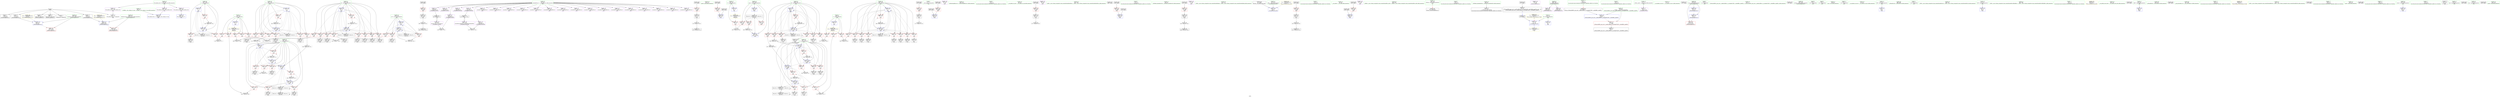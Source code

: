 digraph "SVFG" {
	label="SVFG";

	Node0x55ef517aa270 [shape=record,color=grey,label="{NodeID: 0\nNullPtr}"];
	Node0x55ef517aa270 -> Node0x55ef517be5a0[style=solid];
	Node0x55ef517aa270 -> Node0x55ef517be6a0[style=solid];
	Node0x55ef517aa270 -> Node0x55ef517be770[style=solid];
	Node0x55ef517aa270 -> Node0x55ef517be840[style=solid];
	Node0x55ef517aa270 -> Node0x55ef517be910[style=solid];
	Node0x55ef517aa270 -> Node0x55ef517be9e0[style=solid];
	Node0x55ef517aa270 -> Node0x55ef517ca280[style=solid];
	Node0x55ef517edf80 [shape=record,color=yellow,style=double,label="{NodeID: 443\n10V_1 = ENCHI(MR_10V_0)\npts\{28 \}\nFun[main]}"];
	Node0x55ef517edf80 -> Node0x55ef517c3950[style=dashed];
	Node0x55ef517edf80 -> Node0x55ef517c3a20[style=dashed];
	Node0x55ef517edf80 -> Node0x55ef517c3af0[style=dashed];
	Node0x55ef517edf80 -> Node0x55ef517c3bc0[style=dashed];
	Node0x55ef517edf80 -> Node0x55ef517c3c90[style=dashed];
	Node0x55ef517bfbf0 [shape=record,color=red,label="{NodeID: 194\n336\<--147\n\<--i61\nmain\n}"];
	Node0x55ef517bfbf0 -> Node0x55ef517bc5a0[style=solid];
	Node0x55ef517bccf0 [shape=record,color=black,label="{NodeID: 111\n381\<--380\nconv106\<--\nmain\n}"];
	Node0x55ef517bccf0 -> Node0x55ef517c65c0[style=solid];
	Node0x55ef517ad560 [shape=record,color=green,label="{NodeID: 28\n31\<--33\n_Z4dataB5cxx11\<--_Z4dataB5cxx11_field_insensitive\nGlob }"];
	Node0x55ef517ad560 -> Node0x55ef517c1c50[style=solid];
	Node0x55ef517ad560 -> Node0x55ef517c1d20[style=solid];
	Node0x55ef517ad560 -> Node0x55ef517c1df0[style=solid];
	Node0x55ef517ad560 -> Node0x55ef517c1ec0[style=solid];
	Node0x55ef517ad560 -> Node0x55ef517c1f90[style=solid];
	Node0x55ef517ad560 -> Node0x55ef517c2060[style=solid];
	Node0x55ef517ad560 -> Node0x55ef517c2130[style=solid];
	Node0x55ef517ad560 -> Node0x55ef517c2200[style=solid];
	Node0x55ef517ad560 -> Node0x55ef517c22d0[style=solid];
	Node0x55ef517ad560 -> Node0x55ef517c23a0[style=solid];
	Node0x55ef517ad560 -> Node0x55ef517c2470[style=solid];
	Node0x55ef517ad560 -> Node0x55ef517c2540[style=solid];
	Node0x55ef517ad560 -> Node0x55ef517c2610[style=solid];
	Node0x55ef517ad560 -> Node0x55ef517c26e0[style=solid];
	Node0x55ef517ad560 -> Node0x55ef517c27b0[style=solid];
	Node0x55ef517ad560 -> Node0x55ef517c2880[style=solid];
	Node0x55ef517ad560 -> Node0x55ef517c2950[style=solid];
	Node0x55ef517ad560 -> Node0x55ef517c2a20[style=solid];
	Node0x55ef517ad560 -> Node0x55ef517c2af0[style=solid];
	Node0x55ef517ad560 -> Node0x55ef517c2bc0[style=solid];
	Node0x55ef517ad560 -> Node0x55ef517c2c90[style=solid];
	Node0x55ef517ad560 -> Node0x55ef517c2d60[style=solid];
	Node0x55ef517c5fc0 [shape=record,color=grey,label="{NodeID: 388\n221 = Binary(220, 161, )\n}"];
	Node0x55ef517c5fc0 -> Node0x55ef517caad0[style=solid];
	Node0x55ef517c12b0 [shape=record,color=red,label="{NodeID: 222\n272\<--271\n\<--call40\nmain\n}"];
	Node0x55ef517c12b0 -> Node0x55ef517bf8b0[style=solid];
	Node0x55ef517c2d60 [shape=record,color=purple,label="{NodeID: 139\n423\<--31\narrayidx132\<--_Z4dataB5cxx11\nmain\n}"];
	Node0x55ef517bd790 [shape=record,color=green,label="{NodeID: 56\n170\<--171\nprintf\<--printf_field_insensitive\n}"];
	Node0x55ef518010b0 [shape=record,color=black,label="{NodeID: 499\n391 = PHI()\n}"];
	Node0x55ef518010b0 -> Node0x55ef517c1790[style=solid];
	Node0x55ef517e6b00 [shape=record,color=black,label="{NodeID: 416\nMR_16V_3 = PHI(MR_16V_4, MR_16V_2, )\npts\{136 \}\n}"];
	Node0x55ef517e6b00 -> Node0x55ef517c40a0[style=dashed];
	Node0x55ef517e6b00 -> Node0x55ef517c4170[style=dashed];
	Node0x55ef517e6b00 -> Node0x55ef517c4240[style=dashed];
	Node0x55ef517e6b00 -> Node0x55ef517cbb10[style=dashed];
	Node0x55ef517caa00 [shape=record,color=blue,label="{NodeID: 250\n143\<--25\nj\<--\nmain\n}"];
	Node0x55ef517caa00 -> Node0x55ef517c4b30[style=dashed];
	Node0x55ef517caa00 -> Node0x55ef517c4c00[style=dashed];
	Node0x55ef517caa00 -> Node0x55ef517c4cd0[style=dashed];
	Node0x55ef517caa00 -> Node0x55ef517c4da0[style=dashed];
	Node0x55ef517caa00 -> Node0x55ef517c4e70[style=dashed];
	Node0x55ef517caa00 -> Node0x55ef517c4f40[style=dashed];
	Node0x55ef517caa00 -> Node0x55ef517c5010[style=dashed];
	Node0x55ef517caa00 -> Node0x55ef517c50e0[style=dashed];
	Node0x55ef517caa00 -> Node0x55ef517c51b0[style=dashed];
	Node0x55ef517caa00 -> Node0x55ef517caa00[style=dashed];
	Node0x55ef517caa00 -> Node0x55ef517cafb0[style=dashed];
	Node0x55ef517caa00 -> Node0x55ef517e7a00[style=dashed];
	Node0x55ef517c44b0 [shape=record,color=red,label="{NodeID: 167\n191\<--137\n\<--i\nmain\n}"];
	Node0x55ef517c44b0 -> Node0x55ef517c5cc0[style=solid];
	Node0x55ef517bf090 [shape=record,color=black,label="{NodeID: 84\n216\<--215\nconv17\<--\nmain\n}"];
	Node0x55ef517bf090 -> Node0x55ef517d7aa0[style=solid];
	Node0x55ef517ab2e0 [shape=record,color=green,label="{NodeID: 1\n7\<--1\n__dso_handle\<--dummyObj\nGlob }"];
	Node0x55ef517ee060 [shape=record,color=yellow,style=double,label="{NodeID: 444\n12V_1 = ENCHI(MR_12V_0)\npts\{30 \}\nFun[main]}"];
	Node0x55ef517ee060 -> Node0x55ef517c3d60[style=dashed];
	Node0x55ef517ee060 -> Node0x55ef517c3e30[style=dashed];
	Node0x55ef517ee060 -> Node0x55ef517c3f00[style=dashed];
	Node0x55ef517bfcc0 [shape=record,color=red,label="{NodeID: 195\n348\<--147\n\<--i61\nmain\n}"];
	Node0x55ef517bfcc0 -> Node0x55ef517bc810[style=solid];
	Node0x55ef517bcdc0 [shape=record,color=black,label="{NodeID: 112\n387\<--386\nidxprom110\<--\nmain\n}"];
	Node0x55ef517ad660 [shape=record,color=green,label="{NodeID: 29\n44\<--48\nllvm.global_ctors\<--llvm.global_ctors_field_insensitive\nGlob }"];
	Node0x55ef517ad660 -> Node0x55ef517c3240[style=solid];
	Node0x55ef517ad660 -> Node0x55ef517c3340[style=solid];
	Node0x55ef517ad660 -> Node0x55ef517c3440[style=solid];
	Node0x55ef517c6140 [shape=record,color=grey,label="{NodeID: 389\n334 = cmp(333, 25, )\n}"];
	Node0x55ef517c1380 [shape=record,color=red,label="{NodeID: 223\n284\<--283\n\<--call48\nmain\n}"];
	Node0x55ef517c1380 -> Node0x55ef517cae10[style=solid];
	Node0x55ef517c2e30 [shape=record,color=purple,label="{NodeID: 140\n156\<--34\n\<--.str\nmain\n}"];
	Node0x55ef517bd890 [shape=record,color=green,label="{NodeID: 57\n181\<--182\n_Z9GetStringB5cxx11v\<--_Z9GetStringB5cxx11v_field_insensitive\n}"];
	Node0x55ef518011b0 [shape=record,color=black,label="{NodeID: 500\n398 = PHI()\n}"];
	Node0x55ef518011b0 -> Node0x55ef517cb630[style=solid];
	Node0x55ef517e7000 [shape=record,color=black,label="{NodeID: 417\nMR_18V_2 = PHI(MR_18V_4, MR_18V_1, )\npts\{138 \}\n}"];
	Node0x55ef517e7000 -> Node0x55ef517ca790[style=dashed];
	Node0x55ef517caad0 [shape=record,color=blue,label="{NodeID: 251\n145\<--221\nx\<--sub\nmain\n}"];
	Node0x55ef517caad0 -> Node0x55ef517c5280[style=dashed];
	Node0x55ef517caad0 -> Node0x55ef517c5350[style=dashed];
	Node0x55ef517caad0 -> Node0x55ef517c5420[style=dashed];
	Node0x55ef517caad0 -> Node0x55ef517c54f0[style=dashed];
	Node0x55ef517caad0 -> Node0x55ef517cac70[style=dashed];
	Node0x55ef517caad0 -> Node0x55ef517cad40[style=dashed];
	Node0x55ef517c4580 [shape=record,color=red,label="{NodeID: 168\n197\<--141\n\<--i7\nmain\n}"];
	Node0x55ef517c4580 -> Node0x55ef517c7040[style=solid];
	Node0x55ef517bf160 [shape=record,color=black,label="{NodeID: 85\n228\<--227\nidxprom20\<--\nmain\n}"];
	Node0x55ef517ab370 [shape=record,color=green,label="{NodeID: 2\n9\<--1\n\<--dummyObj\nCan only get source location for instruction, argument, global var or function.}"];
	Node0x55ef517bfd90 [shape=record,color=red,label="{NodeID: 196\n355\<--147\n\<--i61\nmain\n}"];
	Node0x55ef517bfd90 -> Node0x55ef517bc9b0[style=solid];
	Node0x55ef517bce90 [shape=record,color=black,label="{NodeID: 113\n390\<--389\nconv112\<--\nmain\n}"];
	Node0x55ef517ad760 [shape=record,color=green,label="{NodeID: 30\n49\<--50\n__cxx_global_var_init\<--__cxx_global_var_init_field_insensitive\n}"];
	Node0x55ef517c62c0 [shape=record,color=grey,label="{NodeID: 390\n264 = cmp(262, 263, )\n}"];
	Node0x55ef517c1450 [shape=record,color=red,label="{NodeID: 224\n325\<--324\n\<--call72\nmain\n}"];
	Node0x55ef517c1450 -> Node0x55ef517bc4d0[style=solid];
	Node0x55ef517c2f00 [shape=record,color=purple,label="{NodeID: 141\n168\<--36\n\<--.str.3\nmain\n}"];
	Node0x55ef517bd990 [shape=record,color=green,label="{NodeID: 58\n187\<--188\n_ZNSt7__cxx1112basic_stringIcSt11char_traitsIcESaIcEEaSEOS4_\<--_ZNSt7__cxx1112basic_stringIcSt11char_traitsIcESaIcEEaSEOS4__field_insensitive\n}"];
	Node0x55ef518012b0 [shape=record,color=black,label="{NodeID: 501\n460 = PHI()\n}"];
	Node0x55ef517e7500 [shape=record,color=black,label="{NodeID: 418\nMR_20V_2 = PHI(MR_20V_4, MR_20V_1, )\npts\{142 \}\n}"];
	Node0x55ef517e7500 -> Node0x55ef517ca930[style=dashed];
	Node0x55ef517caba0 [shape=record,color=blue,label="{NodeID: 252\n252\<--246\ncall33\<--\nmain\n}"];
	Node0x55ef517c4650 [shape=record,color=red,label="{NodeID: 169\n207\<--141\n\<--i7\nmain\n}"];
	Node0x55ef517c4650 -> Node0x55ef517beef0[style=solid];
	Node0x55ef517bf230 [shape=record,color=black,label="{NodeID: 86\n231\<--230\nconv22\<--\nmain\n}"];
	Node0x55ef517ac090 [shape=record,color=green,label="{NodeID: 3\n12\<--1\n\<--dummyObj\nCan only get source location for instruction, argument, global var or function.}"];
	Node0x55ef517bfe60 [shape=record,color=red,label="{NodeID: 197\n374\<--147\n\<--i61\nmain\n}"];
	Node0x55ef517bfe60 -> Node0x55ef517bcb50[style=solid];
	Node0x55ef517bcf60 [shape=record,color=black,label="{NodeID: 114\n394\<--393\nidxprom114\<--\nmain\n}"];
	Node0x55ef517ad860 [shape=record,color=green,label="{NodeID: 31\n53\<--54\n_ZNSt8ios_base4InitC1Ev\<--_ZNSt8ios_base4InitC1Ev_field_insensitive\n}"];
	Node0x55ef517c6440 [shape=record,color=grey,label="{NodeID: 391\n344 = cmp(343, 218, )\n}"];
	Node0x55ef517c6440 -> Node0x55ef517d0cf0[style=solid];
	Node0x55ef517c1520 [shape=record,color=red,label="{NodeID: 225\n342\<--341\n\<--call83\nmain\n}"];
	Node0x55ef517c1520 -> Node0x55ef517bc740[style=solid];
	Node0x55ef517c2fd0 [shape=record,color=purple,label="{NodeID: 142\n172\<--38\n\<--.str.4\nmain\n}"];
	Node0x55ef517bda90 [shape=record,color=green,label="{NodeID: 59\n213\<--214\n_ZNSt7__cxx1112basic_stringIcSt11char_traitsIcESaIcEEixEm\<--_ZNSt7__cxx1112basic_stringIcSt11char_traitsIcESaIcEEixEm_field_insensitive\n}"];
	Node0x55ef51801380 [shape=record,color=black,label="{NodeID: 502\n112 = PHI()\n0th arg __cxx_global_array_dtor }"];
	Node0x55ef51801380 -> Node0x55ef517ca520[style=solid];
	Node0x55ef517e7a00 [shape=record,color=black,label="{NodeID: 419\nMR_22V_2 = PHI(MR_22V_3, MR_22V_1, )\npts\{144 \}\n}"];
	Node0x55ef517e7a00 -> Node0x55ef517caa00[style=dashed];
	Node0x55ef517e7a00 -> Node0x55ef517e7a00[style=dashed];
	Node0x55ef517cac70 [shape=record,color=blue,label="{NodeID: 253\n145\<--255\nx\<--dec\nmain\n}"];
	Node0x55ef517cac70 -> Node0x55ef517c5280[style=dashed];
	Node0x55ef517cac70 -> Node0x55ef517c5350[style=dashed];
	Node0x55ef517cac70 -> Node0x55ef517c5420[style=dashed];
	Node0x55ef517cac70 -> Node0x55ef517c54f0[style=dashed];
	Node0x55ef517cac70 -> Node0x55ef517cac70[style=dashed];
	Node0x55ef517cac70 -> Node0x55ef517cad40[style=dashed];
	Node0x55ef517c4720 [shape=record,color=red,label="{NodeID: 170\n220\<--141\n\<--i7\nmain\n}"];
	Node0x55ef517c4720 -> Node0x55ef517c5fc0[style=solid];
	Node0x55ef517bf300 [shape=record,color=black,label="{NodeID: 87\n234\<--233\nconv24\<--\nmain\n}"];
	Node0x55ef517bf300 -> Node0x55ef517c6a40[style=solid];
	Node0x55ef517ac120 [shape=record,color=green,label="{NodeID: 4\n15\<--1\n\<--dummyObj\nCan only get source location for instruction, argument, global var or function.}"];
	Node0x55ef517bff30 [shape=record,color=red,label="{NodeID: 198\n386\<--147\n\<--i61\nmain\n}"];
	Node0x55ef517bff30 -> Node0x55ef517bcdc0[style=solid];
	Node0x55ef517bd030 [shape=record,color=black,label="{NodeID: 115\n397\<--396\nconv116\<--\nmain\n}"];
	Node0x55ef517ad960 [shape=record,color=green,label="{NodeID: 32\n59\<--60\n__cxa_atexit\<--__cxa_atexit_field_insensitive\n}"];
	Node0x55ef517c65c0 [shape=record,color=grey,label="{NodeID: 392\n382 = cmp(381, 218, )\n}"];
	Node0x55ef517c65c0 -> Node0x55ef51397fd0[style=solid];
	Node0x55ef517c15f0 [shape=record,color=red,label="{NodeID: 226\n354\<--353\n\<--call91\nmain\n}"];
	Node0x55ef517c15f0 -> Node0x55ef517cb3c0[style=solid];
	Node0x55ef517c30a0 [shape=record,color=purple,label="{NodeID: 143\n427\<--40\n\<--.str.5\nmain\n}"];
	Node0x55ef517bdb90 [shape=record,color=green,label="{NodeID: 60\n425\<--426\n_ZNKSt7__cxx1112basic_stringIcSt11char_traitsIcESaIcEE5c_strEv\<--_ZNKSt7__cxx1112basic_stringIcSt11char_traitsIcESaIcEE5c_strEv_field_insensitive\n}"];
	Node0x55ef518014b0 [shape=record,color=black,label="{NodeID: 503\n447 = PHI(139, )\n0th arg _Z9GetStringB5cxx11v }"];
	Node0x55ef517e7f00 [shape=record,color=black,label="{NodeID: 420\nMR_24V_2 = PHI(MR_24V_3, MR_24V_1, )\npts\{146 \}\n}"];
	Node0x55ef517e7f00 -> Node0x55ef517e7f00[style=dashed];
	Node0x55ef517e7f00 -> Node0x55ef517eb500[style=dashed];
	Node0x55ef517cad40 [shape=record,color=blue,label="{NodeID: 254\n145\<--259\nx\<--add\nmain\n}"];
	Node0x55ef517cad40 -> Node0x55ef517c55c0[style=dashed];
	Node0x55ef517cad40 -> Node0x55ef517c5690[style=dashed];
	Node0x55ef517cad40 -> Node0x55ef517c5760[style=dashed];
	Node0x55ef517cad40 -> Node0x55ef517c5830[style=dashed];
	Node0x55ef517cad40 -> Node0x55ef517caee0[style=dashed];
	Node0x55ef517cad40 -> Node0x55ef517eb500[style=dashed];
	Node0x55ef517c47f0 [shape=record,color=red,label="{NodeID: 171\n240\<--141\n\<--i7\nmain\n}"];
	Node0x55ef517c47f0 -> Node0x55ef517bf3d0[style=solid];
	Node0x55ef517bf3d0 [shape=record,color=black,label="{NodeID: 88\n241\<--240\nidxprom26\<--\nmain\n}"];
	Node0x55ef517ac1b0 [shape=record,color=green,label="{NodeID: 5\n18\<--1\n\<--dummyObj\nCan only get source location for instruction, argument, global var or function.}"];
	Node0x55ef517c0000 [shape=record,color=red,label="{NodeID: 199\n393\<--147\n\<--i61\nmain\n}"];
	Node0x55ef517c0000 -> Node0x55ef517bcf60[style=solid];
	Node0x55ef517c1ab0 [shape=record,color=black,label="{NodeID: 116\n422\<--421\nidxprom131\<--\nmain\n}"];
	Node0x55ef517ada60 [shape=record,color=green,label="{NodeID: 33\n58\<--64\n_ZNSt8ios_base4InitD1Ev\<--_ZNSt8ios_base4InitD1Ev_field_insensitive\n}"];
	Node0x55ef517ada60 -> Node0x55ef517beb80[style=solid];
	Node0x55ef517f07c0 [shape=record,color=yellow,style=double,label="{NodeID: 476\n2V_2 = CSCHI(MR_2V_1)\npts\{19 \}\nCS[]}"];
	Node0x55ef517c6740 [shape=record,color=grey,label="{NodeID: 393\n205 = cmp(203, 204, )\n}"];
	Node0x55ef517c16c0 [shape=record,color=red,label="{NodeID: 227\n380\<--379\n\<--call105\nmain\n}"];
	Node0x55ef517c16c0 -> Node0x55ef517bccf0[style=solid];
	Node0x55ef517c3170 [shape=record,color=purple,label="{NodeID: 144\n459\<--42\n\<--.str.6\n_Z9GetStringB5cxx11v\n}"];
	Node0x55ef517bdc90 [shape=record,color=green,label="{NodeID: 61\n448\<--449\nx\<--x_field_insensitive\n_Z9GetStringB5cxx11v\n}"];
	Node0x55ef517bdc90 -> Node0x55ef517c36e0[style=solid];
	Node0x55ef517bdc90 -> Node0x55ef517c37b0[style=solid];
	Node0x55ef518016d0 [shape=record,color=black,label="{NodeID: 504\n81 = PHI(75, )\n0th arg _ZSt4acosIiEN9__gnu_cxx11__enable_ifIXsr12__is_integerIT_EE7__valueEdE6__typeES2_ }"];
	Node0x55ef518016d0 -> Node0x55ef517ca450[style=solid];
	Node0x55ef517e8400 [shape=record,color=black,label="{NodeID: 421\nMR_26V_2 = PHI(MR_26V_4, MR_26V_1, )\npts\{148 \}\n}"];
	Node0x55ef517e8400 -> Node0x55ef517cb150[style=dashed];
	Node0x55ef517cae10 [shape=record,color=blue,label="{NodeID: 255\n290\<--284\ncall52\<--\nmain\n}"];
	Node0x55ef517c48c0 [shape=record,color=red,label="{NodeID: 172\n258\<--141\n\<--i7\nmain\n}"];
	Node0x55ef517c48c0 -> Node0x55ef517d2a90[style=solid];
	Node0x55ef517bf4a0 [shape=record,color=black,label="{NodeID: 89\n244\<--243\nconv28\<--\nmain\n}"];
	Node0x55ef517aab70 [shape=record,color=green,label="{NodeID: 6\n25\<--1\n\<--dummyObj\nCan only get source location for instruction, argument, global var or function.}"];
	Node0x55ef517c00d0 [shape=record,color=red,label="{NodeID: 200\n411\<--147\n\<--i61\nmain\n}"];
	Node0x55ef517c00d0 -> Node0x55ef517d3090[style=solid];
	Node0x55ef517c1b80 [shape=record,color=purple,label="{NodeID: 117\n55\<--4\n\<--_ZStL8__ioinit\n__cxx_global_var_init\n}"];
	Node0x55ef517adb60 [shape=record,color=green,label="{NodeID: 34\n71\<--72\n__cxx_global_var_init.1\<--__cxx_global_var_init.1_field_insensitive\n}"];
	Node0x55ef517fe600 [shape=record,color=black,label="{NodeID: 477\n157 = PHI()\n}"];
	Node0x55ef517c68c0 [shape=record,color=grey,label="{NodeID: 394\n419 = cmp(417, 418, )\n}"];
	Node0x55ef517c1790 [shape=record,color=red,label="{NodeID: 228\n392\<--391\n\<--call113\nmain\n}"];
	Node0x55ef517c1790 -> Node0x55ef517cb630[style=solid];
	Node0x55ef517c3240 [shape=record,color=purple,label="{NodeID: 145\n519\<--44\nllvm.global_ctors_0\<--llvm.global_ctors\nGlob }"];
	Node0x55ef517c3240 -> Node0x55ef517ca080[style=solid];
	Node0x55ef517bdd60 [shape=record,color=green,label="{NodeID: 62\n450\<--451\nnrvo\<--nrvo_field_insensitive\n_Z9GetStringB5cxx11v\n}"];
	Node0x55ef517bdd60 -> Node0x55ef517c1860[style=solid];
	Node0x55ef517bdd60 -> Node0x55ef517cbbe0[style=solid];
	Node0x55ef517bdd60 -> Node0x55ef517cbcb0[style=solid];
	Node0x55ef517e8900 [shape=record,color=black,label="{NodeID: 422\nMR_28V_2 = PHI(MR_28V_3, MR_28V_1, )\npts\{150 \}\n}"];
	Node0x55ef517e8900 -> Node0x55ef517cb220[style=dashed];
	Node0x55ef517e8900 -> Node0x55ef517e8900[style=dashed];
	Node0x55ef517caee0 [shape=record,color=blue,label="{NodeID: 256\n145\<--293\nx\<--inc53\nmain\n}"];
	Node0x55ef517caee0 -> Node0x55ef517c55c0[style=dashed];
	Node0x55ef517caee0 -> Node0x55ef517c5690[style=dashed];
	Node0x55ef517caee0 -> Node0x55ef517c5760[style=dashed];
	Node0x55ef517caee0 -> Node0x55ef517c5830[style=dashed];
	Node0x55ef517caee0 -> Node0x55ef517caee0[style=dashed];
	Node0x55ef517caee0 -> Node0x55ef517eb500[style=dashed];
	Node0x55ef517c4990 [shape=record,color=red,label="{NodeID: 173\n278\<--141\n\<--i7\nmain\n}"];
	Node0x55ef517c4990 -> Node0x55ef517bf980[style=solid];
	Node0x55ef517bf570 [shape=record,color=black,label="{NodeID: 90\n248\<--247\nidxprom30\<--\nmain\n}"];
	Node0x55ef517aac00 [shape=record,color=green,label="{NodeID: 7\n34\<--1\n.str\<--dummyObj\nGlob }"];
	Node0x55ef517c01a0 [shape=record,color=red,label="{NodeID: 201\n315\<--149\n\<--j65\nmain\n}"];
	Node0x55ef517c01a0 -> Node0x55ef517d7920[style=solid];
	Node0x55ef517c1c50 [shape=record,color=purple,label="{NodeID: 118\n94\<--31\n\<--_Z4dataB5cxx11\n__cxx_global_var_init.2\n}"];
	Node0x55ef517c1c50 -> Node0x55ef517d2370[style=solid];
	Node0x55ef517adc60 [shape=record,color=green,label="{NodeID: 35\n76\<--77\n_ZSt4acosIiEN9__gnu_cxx11__enable_ifIXsr12__is_integerIT_EE7__valueEdE6__typeES2_\<--_ZSt4acosIiEN9__gnu_cxx11__enable_ifIXsr12__is_integerIT_EE7__valueEdE6__typeES2__field_insensitive\n}"];
	Node0x55ef517fe2e0 [shape=record,color=black,label="{NodeID: 478\n56 = PHI()\n}"];
	Node0x55ef517c6a40 [shape=record,color=grey,label="{NodeID: 395\n235 = cmp(234, 218, )\n}"];
	Node0x55ef517c6a40 -> Node0x55ef517d1290[style=solid];
	Node0x55ef517c1860 [shape=record,color=red,label="{NodeID: 229\n474\<--450\nnrvo.val\<--nrvo\n_Z9GetStringB5cxx11v\n}"];
	Node0x55ef517c3340 [shape=record,color=purple,label="{NodeID: 146\n520\<--44\nllvm.global_ctors_1\<--llvm.global_ctors\nGlob }"];
	Node0x55ef517c3340 -> Node0x55ef517ca180[style=solid];
	Node0x55ef517bde30 [shape=record,color=green,label="{NodeID: 63\n452\<--453\nref.tmp\<--ref.tmp_field_insensitive\n_Z9GetStringB5cxx11v\n}"];
	Node0x55ef517e8e00 [shape=record,color=black,label="{NodeID: 423\nMR_30V_2 = PHI(MR_30V_3, MR_30V_1, )\npts\{152 \}\n}"];
	Node0x55ef517e8e00 -> Node0x55ef517e5700[style=dashed];
	Node0x55ef517e8e00 -> Node0x55ef517e8e00[style=dashed];
	Node0x55ef517cafb0 [shape=record,color=blue,label="{NodeID: 257\n143\<--299\nj\<--inc56\nmain\n}"];
	Node0x55ef517cafb0 -> Node0x55ef517c4b30[style=dashed];
	Node0x55ef517cafb0 -> Node0x55ef517c4c00[style=dashed];
	Node0x55ef517cafb0 -> Node0x55ef517c4cd0[style=dashed];
	Node0x55ef517cafb0 -> Node0x55ef517c4da0[style=dashed];
	Node0x55ef517cafb0 -> Node0x55ef517c4e70[style=dashed];
	Node0x55ef517cafb0 -> Node0x55ef517c4f40[style=dashed];
	Node0x55ef517cafb0 -> Node0x55ef517c5010[style=dashed];
	Node0x55ef517cafb0 -> Node0x55ef517c50e0[style=dashed];
	Node0x55ef517cafb0 -> Node0x55ef517c51b0[style=dashed];
	Node0x55ef517cafb0 -> Node0x55ef517caa00[style=dashed];
	Node0x55ef517cafb0 -> Node0x55ef517cafb0[style=dashed];
	Node0x55ef517cafb0 -> Node0x55ef517e7a00[style=dashed];
	Node0x55ef517c4a60 [shape=record,color=red,label="{NodeID: 174\n303\<--141\n\<--i7\nmain\n}"];
	Node0x55ef517c4a60 -> Node0x55ef517d2f10[style=solid];
	Node0x55ef517bf640 [shape=record,color=black,label="{NodeID: 91\n251\<--250\nconv32\<--\nmain\n}"];
	Node0x55ef517aac90 [shape=record,color=green,label="{NodeID: 8\n36\<--1\n.str.3\<--dummyObj\nGlob }"];
	Node0x55ef51397fd0 [shape=record,color=black,label="{NodeID: 368\n384 = PHI(238, 382, )\n}"];
	Node0x55ef517c0270 [shape=record,color=red,label="{NodeID: 202\n322\<--149\n\<--j65\nmain\n}"];
	Node0x55ef517c0270 -> Node0x55ef517bc400[style=solid];
	Node0x55ef517c1d20 [shape=record,color=purple,label="{NodeID: 119\n101\<--31\n\<--_Z4dataB5cxx11\n__cxx_global_var_init.2\n}"];
	Node0x55ef517add60 [shape=record,color=green,label="{NodeID: 36\n82\<--83\n__x.addr\<--__x.addr_field_insensitive\n_ZSt4acosIiEN9__gnu_cxx11__enable_ifIXsr12__is_integerIT_EE7__valueEdE6__typeES2_\n}"];
	Node0x55ef517add60 -> Node0x55ef517c3fd0[style=solid];
	Node0x55ef517add60 -> Node0x55ef517ca450[style=solid];
	Node0x55ef517ffc50 [shape=record,color=black,label="{NodeID: 479\n74 = PHI(80, )\n}"];
	Node0x55ef517ffc50 -> Node0x55ef517ca380[style=solid];
	Node0x55ef517c6bc0 [shape=record,color=grey,label="{NodeID: 396\n103 = cmp(97, 102, )\n}"];
	Node0x55ef517c1930 [shape=record,color=red,label="{NodeID: 230\n486\<--454\nexn\<--exn.slot\n_Z9GetStringB5cxx11v\n}"];
	Node0x55ef517c3440 [shape=record,color=purple,label="{NodeID: 147\n521\<--44\nllvm.global_ctors_2\<--llvm.global_ctors\nGlob }"];
	Node0x55ef517c3440 -> Node0x55ef517ca280[style=solid];
	Node0x55ef517bdf00 [shape=record,color=green,label="{NodeID: 64\n454\<--455\nexn.slot\<--exn.slot_field_insensitive\n_Z9GetStringB5cxx11v\n}"];
	Node0x55ef517bdf00 -> Node0x55ef517c1930[style=solid];
	Node0x55ef517bdf00 -> Node0x55ef517cbd80[style=solid];
	Node0x55ef517e9300 [shape=record,color=black,label="{NodeID: 424\nMR_32V_2 = PHI(MR_32V_4, MR_32V_1, )\npts\{154 \}\n}"];
	Node0x55ef517e9300 -> Node0x55ef517cb970[style=dashed];
	Node0x55ef517cb080 [shape=record,color=blue,label="{NodeID: 258\n141\<--304\ni7\<--inc59\nmain\n}"];
	Node0x55ef517cb080 -> Node0x55ef517c4580[style=dashed];
	Node0x55ef517cb080 -> Node0x55ef517c4650[style=dashed];
	Node0x55ef517cb080 -> Node0x55ef517c4720[style=dashed];
	Node0x55ef517cb080 -> Node0x55ef517c47f0[style=dashed];
	Node0x55ef517cb080 -> Node0x55ef517c48c0[style=dashed];
	Node0x55ef517cb080 -> Node0x55ef517c4990[style=dashed];
	Node0x55ef517cb080 -> Node0x55ef517c4a60[style=dashed];
	Node0x55ef517cb080 -> Node0x55ef517cb080[style=dashed];
	Node0x55ef517cb080 -> Node0x55ef517e7500[style=dashed];
	Node0x55ef517c4b30 [shape=record,color=red,label="{NodeID: 175\n203\<--143\n\<--j\nmain\n}"];
	Node0x55ef517c4b30 -> Node0x55ef517c6740[style=solid];
	Node0x55ef517bf710 [shape=record,color=black,label="{NodeID: 92\n267\<--266\nidxprom37\<--\nmain\n}"];
	Node0x55ef517aad20 [shape=record,color=green,label="{NodeID: 9\n38\<--1\n.str.4\<--dummyObj\nGlob }"];
	Node0x55ef517d0cf0 [shape=record,color=black,label="{NodeID: 369\n346 = PHI(238, 344, )\n}"];
	Node0x55ef517c0340 [shape=record,color=red,label="{NodeID: 203\n329\<--149\n\<--j65\nmain\n}"];
	Node0x55ef517c0340 -> Node0x55ef517d2c10[style=solid];
	Node0x55ef517c1df0 [shape=record,color=purple,label="{NodeID: 120\n102\<--31\n\<--_Z4dataB5cxx11\n__cxx_global_var_init.2\n}"];
	Node0x55ef517c1df0 -> Node0x55ef517c6bc0[style=solid];
	Node0x55ef517ade30 [shape=record,color=green,label="{NodeID: 37\n88\<--89\nacos\<--acos_field_insensitive\n}"];
	Node0x55ef517ffe40 [shape=record,color=black,label="{NodeID: 480\n245 = PHI()\n}"];
	Node0x55ef517ffe40 -> Node0x55ef517c11e0[style=solid];
	Node0x55ef517c6d40 [shape=record,color=grey,label="{NodeID: 397\n125 = cmp(120, 124, )\n}"];
	Node0x55ef517c9920 [shape=record,color=red,label="{NodeID: 231\n487\<--456\nsel\<--ehselector.slot\n_Z9GetStringB5cxx11v\n}"];
	Node0x55ef517c3540 [shape=record,color=purple,label="{NodeID: 148\n97\<--96\narrayctor.next\<--arrayctor.cur\n__cxx_global_var_init.2\n}"];
	Node0x55ef517c3540 -> Node0x55ef517d2370[style=solid];
	Node0x55ef517c3540 -> Node0x55ef517c6bc0[style=solid];
	Node0x55ef517bdfd0 [shape=record,color=green,label="{NodeID: 65\n456\<--457\nehselector.slot\<--ehselector.slot_field_insensitive\n_Z9GetStringB5cxx11v\n}"];
	Node0x55ef517bdfd0 -> Node0x55ef517c9920[style=solid];
	Node0x55ef517bdfd0 -> Node0x55ef517cbe50[style=solid];
	Node0x55ef517cb150 [shape=record,color=blue,label="{NodeID: 259\n147\<--25\ni61\<--\nmain\n}"];
	Node0x55ef517cb150 -> Node0x55ef517bfa50[style=dashed];
	Node0x55ef517cb150 -> Node0x55ef517bfb20[style=dashed];
	Node0x55ef517cb150 -> Node0x55ef517bfbf0[style=dashed];
	Node0x55ef517cb150 -> Node0x55ef517bfcc0[style=dashed];
	Node0x55ef517cb150 -> Node0x55ef517bfd90[style=dashed];
	Node0x55ef517cb150 -> Node0x55ef517bfe60[style=dashed];
	Node0x55ef517cb150 -> Node0x55ef517bff30[style=dashed];
	Node0x55ef517cb150 -> Node0x55ef517c0000[style=dashed];
	Node0x55ef517cb150 -> Node0x55ef517c00d0[style=dashed];
	Node0x55ef517cb150 -> Node0x55ef517cb8a0[style=dashed];
	Node0x55ef517cb150 -> Node0x55ef517e8400[style=dashed];
	Node0x55ef517c4c00 [shape=record,color=red,label="{NodeID: 176\n210\<--143\n\<--j\nmain\n}"];
	Node0x55ef517c4c00 -> Node0x55ef517befc0[style=solid];
	Node0x55ef517bf7e0 [shape=record,color=black,label="{NodeID: 93\n270\<--269\nconv39\<--\nmain\n}"];
	Node0x55ef517aadb0 [shape=record,color=green,label="{NodeID: 10\n40\<--1\n.str.5\<--dummyObj\nGlob }"];
	Node0x55ef517d1290 [shape=record,color=black,label="{NodeID: 370\n237 = PHI(238, 235, )\n}"];
	Node0x55ef517c0410 [shape=record,color=red,label="{NodeID: 204\n351\<--149\n\<--j65\nmain\n}"];
	Node0x55ef517c0410 -> Node0x55ef517bc8e0[style=solid];
	Node0x55ef517c1ec0 [shape=record,color=purple,label="{NodeID: 121\n116\<--31\n\<--_Z4dataB5cxx11\n__cxx_global_array_dtor\n}"];
	Node0x55ef517adf30 [shape=record,color=green,label="{NodeID: 38\n91\<--92\n__cxx_global_var_init.2\<--__cxx_global_var_init.2_field_insensitive\n}"];
	Node0x55ef517fff10 [shape=record,color=black,label="{NodeID: 481\n252 = PHI()\n}"];
	Node0x55ef517fff10 -> Node0x55ef517caba0[style=solid];
	Node0x55ef517c6ec0 [shape=record,color=grey,label="{NodeID: 398\n165 = cmp(163, 164, )\n}"];
	Node0x55ef517c99b0 [shape=record,color=blue,label="{NodeID: 232\n8\<--9\nEPS\<--\nGlob }"];
	Node0x55ef517c3610 [shape=record,color=purple,label="{NodeID: 149\n120\<--119\narraydestroy.element\<--arraydestroy.elementPast\n__cxx_global_array_dtor\n}"];
	Node0x55ef517c3610 -> Node0x55ef517d1830[style=solid];
	Node0x55ef517c3610 -> Node0x55ef517c6d40[style=solid];
	Node0x55ef517be0a0 [shape=record,color=green,label="{NodeID: 66\n464\<--465\n_ZNSaIcEC1Ev\<--_ZNSaIcEC1Ev_field_insensitive\n}"];
	Node0x55ef517cb220 [shape=record,color=blue,label="{NodeID: 260\n149\<--25\nj65\<--\nmain\n}"];
	Node0x55ef517cb220 -> Node0x55ef517c01a0[style=dashed];
	Node0x55ef517cb220 -> Node0x55ef517c0270[style=dashed];
	Node0x55ef517cb220 -> Node0x55ef517c0340[style=dashed];
	Node0x55ef517cb220 -> Node0x55ef517c0410[style=dashed];
	Node0x55ef517cb220 -> Node0x55ef517c04e0[style=dashed];
	Node0x55ef517cb220 -> Node0x55ef517c05b0[style=dashed];
	Node0x55ef517cb220 -> Node0x55ef517c0680[style=dashed];
	Node0x55ef517cb220 -> Node0x55ef517cb220[style=dashed];
	Node0x55ef517cb220 -> Node0x55ef517cb7d0[style=dashed];
	Node0x55ef517cb220 -> Node0x55ef517e8900[style=dashed];
	Node0x55ef517c4cd0 [shape=record,color=red,label="{NodeID: 177\n230\<--143\n\<--j\nmain\n}"];
	Node0x55ef517c4cd0 -> Node0x55ef517bf230[style=solid];
	Node0x55ef517bf8b0 [shape=record,color=black,label="{NodeID: 94\n273\<--272\nconv41\<--\nmain\n}"];
	Node0x55ef517bf8b0 -> Node0x55ef517c7340[style=solid];
	Node0x55ef517ab990 [shape=record,color=green,label="{NodeID: 11\n42\<--1\n.str.6\<--dummyObj\nGlob }"];
	Node0x55ef517d1830 [shape=record,color=black,label="{NodeID: 371\n119 = PHI(117, 120, )\n}"];
	Node0x55ef517d1830 -> Node0x55ef517c3610[style=solid];
	Node0x55ef517c04e0 [shape=record,color=red,label="{NodeID: 205\n366\<--149\n\<--j65\nmain\n}"];
	Node0x55ef517c04e0 -> Node0x55ef517c59c0[style=solid];
	Node0x55ef517c1f90 [shape=record,color=purple,label="{NodeID: 122\n117\<--31\n\<--_Z4dataB5cxx11\n__cxx_global_array_dtor\n}"];
	Node0x55ef517c1f90 -> Node0x55ef517d1830[style=solid];
	Node0x55ef517bba10 [shape=record,color=green,label="{NodeID: 39\n99\<--100\n_ZNSt7__cxx1112basic_stringIcSt11char_traitsIcESaIcEEC1Ev\<--_ZNSt7__cxx1112basic_stringIcSt11char_traitsIcESaIcEEC1Ev_field_insensitive\n}"];
	Node0x55ef517fffe0 [shape=record,color=black,label="{NodeID: 482\n87 = PHI()\n}"];
	Node0x55ef517fffe0 -> Node0x55ef517bed50[style=solid];
	Node0x55ef517c7040 [shape=record,color=grey,label="{NodeID: 399\n199 = cmp(197, 198, )\n}"];
	Node0x55ef517c9a80 [shape=record,color=blue,label="{NodeID: 233\n11\<--12\nINF\<--\nGlob }"];
	Node0x55ef517c36e0 [shape=record,color=purple,label="{NodeID: 150\n458\<--448\narraydecay\<--x\n_Z9GetStringB5cxx11v\n}"];
	Node0x55ef517be1a0 [shape=record,color=green,label="{NodeID: 67\n467\<--468\n_ZNSt7__cxx1112basic_stringIcSt11char_traitsIcESaIcEEC1EPKcRKS3_\<--_ZNSt7__cxx1112basic_stringIcSt11char_traitsIcESaIcEEC1EPKcRKS3__field_insensitive\n}"];
	Node0x55ef517cb2f0 [shape=record,color=blue,label="{NodeID: 261\n151\<--330\ny\<--sub76\nmain\n}"];
	Node0x55ef517cb2f0 -> Node0x55ef517c0750[style=dashed];
	Node0x55ef517cb2f0 -> Node0x55ef517c0820[style=dashed];
	Node0x55ef517cb2f0 -> Node0x55ef517c08f0[style=dashed];
	Node0x55ef517cb2f0 -> Node0x55ef517c09c0[style=dashed];
	Node0x55ef517cb2f0 -> Node0x55ef517cb490[style=dashed];
	Node0x55ef517cb2f0 -> Node0x55ef517cb560[style=dashed];
	Node0x55ef517c4da0 [shape=record,color=red,label="{NodeID: 178\n243\<--143\n\<--j\nmain\n}"];
	Node0x55ef517c4da0 -> Node0x55ef517bf4a0[style=solid];
	Node0x55ef517bf980 [shape=record,color=black,label="{NodeID: 95\n279\<--278\nidxprom45\<--\nmain\n}"];
	Node0x55ef517aba60 [shape=record,color=green,label="{NodeID: 12\n45\<--1\n\<--dummyObj\nCan only get source location for instruction, argument, global var or function.}"];
	Node0x55ef517eea00 [shape=record,color=yellow,style=double,label="{NodeID: 455\nRETMU(6V_2)\npts\{114 \}\nFun[__cxx_global_array_dtor]}"];
	Node0x55ef517d1dd0 [shape=record,color=black,label="{NodeID: 372\n276 = PHI(238, 274, )\n}"];
	Node0x55ef517c05b0 [shape=record,color=red,label="{NodeID: 206\n389\<--149\n\<--j65\nmain\n}"];
	Node0x55ef517c05b0 -> Node0x55ef517bce90[style=solid];
	Node0x55ef517c2060 [shape=record,color=purple,label="{NodeID: 123\n124\<--31\n\<--_Z4dataB5cxx11\n__cxx_global_array_dtor\n}"];
	Node0x55ef517c2060 -> Node0x55ef517c6d40[style=solid];
	Node0x55ef517bbaa0 [shape=record,color=green,label="{NodeID: 40\n106\<--107\n__cxx_global_array_dtor\<--__cxx_global_array_dtor_field_insensitive\n}"];
	Node0x55ef518000b0 [shape=record,color=black,label="{NodeID: 483\n105 = PHI()\n}"];
	Node0x55ef517c71c0 [shape=record,color=grey,label="{NodeID: 400\n372 = cmp(370, 371, )\n}"];
	Node0x55ef517c9b80 [shape=record,color=blue,label="{NodeID: 234\n14\<--15\nINFF\<--\nGlob }"];
	Node0x55ef517c37b0 [shape=record,color=purple,label="{NodeID: 151\n462\<--448\narraydecay1\<--x\n_Z9GetStringB5cxx11v\n}"];
	Node0x55ef517be2a0 [shape=record,color=green,label="{NodeID: 68\n470\<--471\n_ZNSaIcED1Ev\<--_ZNSaIcED1Ev_field_insensitive\n}"];
	Node0x55ef517cb3c0 [shape=record,color=blue,label="{NodeID: 262\n360\<--354\ncall95\<--\nmain\n}"];
	Node0x55ef517c4e70 [shape=record,color=red,label="{NodeID: 179\n250\<--143\n\<--j\nmain\n}"];
	Node0x55ef517c4e70 -> Node0x55ef517bf640[style=solid];
	Node0x55ef517bc0c0 [shape=record,color=black,label="{NodeID: 96\n282\<--281\nconv47\<--\nmain\n}"];
	Node0x55ef517abb60 [shape=record,color=green,label="{NodeID: 13\n75\<--1\n\<--dummyObj\nCan only get source location for instruction, argument, global var or function.|{<s0>3}}"];
	Node0x55ef517abb60:s0 -> Node0x55ef518016d0[style=solid,color=red];
	Node0x55ef517d2370 [shape=record,color=black,label="{NodeID: 373\n96 = PHI(94, 97, )\n}"];
	Node0x55ef517d2370 -> Node0x55ef517c3540[style=solid];
	Node0x55ef517c0680 [shape=record,color=red,label="{NodeID: 207\n406\<--149\n\<--j65\nmain\n}"];
	Node0x55ef517c0680 -> Node0x55ef517d3210[style=solid];
	Node0x55ef517c2130 [shape=record,color=purple,label="{NodeID: 124\n185\<--31\narrayidx\<--_Z4dataB5cxx11\nmain\n}"];
	Node0x55ef517bbb30 [shape=record,color=green,label="{NodeID: 41\n113\<--114\n.addr\<--.addr_field_insensitive\n__cxx_global_array_dtor\n}"];
	Node0x55ef517bbb30 -> Node0x55ef517ca520[style=solid];
	Node0x55ef51800180 [shape=record,color=black,label="{NodeID: 484\n169 = PHI()\n}"];
	Node0x55ef517c7340 [shape=record,color=grey,label="{NodeID: 401\n274 = cmp(273, 218, )\n}"];
	Node0x55ef517c7340 -> Node0x55ef517d1dd0[style=solid];
	Node0x55ef517c9c80 [shape=record,color=blue,label="{NodeID: 235\n17\<--18\nPI\<--\nGlob }"];
	Node0x55ef517c3880 [shape=record,color=red,label="{NodeID: 152\n164\<--24\n\<--T\nmain\n}"];
	Node0x55ef517c3880 -> Node0x55ef517c6ec0[style=solid];
	Node0x55ef517be3a0 [shape=record,color=green,label="{NodeID: 69\n507\<--508\n__gxx_personality_v0\<--__gxx_personality_v0_field_insensitive\n}"];
	Node0x55ef517cb490 [shape=record,color=blue,label="{NodeID: 263\n151\<--363\ny\<--dec96\nmain\n}"];
	Node0x55ef517cb490 -> Node0x55ef517c0750[style=dashed];
	Node0x55ef517cb490 -> Node0x55ef517c0820[style=dashed];
	Node0x55ef517cb490 -> Node0x55ef517c08f0[style=dashed];
	Node0x55ef517cb490 -> Node0x55ef517c09c0[style=dashed];
	Node0x55ef517cb490 -> Node0x55ef517cb490[style=dashed];
	Node0x55ef517cb490 -> Node0x55ef517cb560[style=dashed];
	Node0x55ef517c4f40 [shape=record,color=red,label="{NodeID: 180\n269\<--143\n\<--j\nmain\n}"];
	Node0x55ef517c4f40 -> Node0x55ef517bf7e0[style=solid];
	Node0x55ef517bc190 [shape=record,color=black,label="{NodeID: 97\n286\<--285\nidxprom49\<--\nmain\n}"];
	Node0x55ef517abc60 [shape=record,color=green,label="{NodeID: 14\n161\<--1\n\<--dummyObj\nCan only get source location for instruction, argument, global var or function.}"];
	Node0x55ef517ef630 [shape=record,color=yellow,style=double,label="{NodeID: 457\nRETMU(2V_2)\npts\{19 \}\nFun[_GLOBAL__sub_I_johngs_0_0.cpp]}"];
	Node0x55ef517d2910 [shape=record,color=grey,label="{NodeID: 374\n436 = Binary(435, 161, )\n}"];
	Node0x55ef517d2910 -> Node0x55ef517cbb10[style=solid];
	Node0x55ef517c0750 [shape=record,color=red,label="{NodeID: 208\n333\<--151\n\<--y\nmain\n}"];
	Node0x55ef517c0750 -> Node0x55ef517c6140[style=solid];
	Node0x55ef517c2200 [shape=record,color=purple,label="{NodeID: 125\n209\<--31\narrayidx15\<--_Z4dataB5cxx11\nmain\n}"];
	Node0x55ef517bbbc0 [shape=record,color=green,label="{NodeID: 42\n122\<--123\n_ZNSt7__cxx1112basic_stringIcSt11char_traitsIcESaIcEED1Ev\<--_ZNSt7__cxx1112basic_stringIcSt11char_traitsIcESaIcEED1Ev_field_insensitive\n}"];
	Node0x55ef51800250 [shape=record,color=black,label="{NodeID: 485\n173 = PHI()\n}"];
	Node0x55ef517c74c0 [shape=record,color=grey,label="{NodeID: 402\n178 = cmp(176, 177, )\n}"];
	Node0x55ef517c9d80 [shape=record,color=blue,label="{NodeID: 236\n24\<--25\nT\<--\nGlob }"];
	Node0x55ef517c9d80 -> Node0x55ef517ede70[style=dashed];
	Node0x55ef517c3950 [shape=record,color=red,label="{NodeID: 153\n177\<--27\n\<--r\nmain\n}"];
	Node0x55ef517c3950 -> Node0x55ef517c74c0[style=solid];
	Node0x55ef517be4a0 [shape=record,color=green,label="{NodeID: 70\n46\<--513\n_GLOBAL__sub_I_johngs_0_0.cpp\<--_GLOBAL__sub_I_johngs_0_0.cpp_field_insensitive\n}"];
	Node0x55ef517be4a0 -> Node0x55ef517ca180[style=solid];
	Node0x55ef517eb500 [shape=record,color=black,label="{NodeID: 430\nMR_24V_4 = PHI(MR_24V_11, MR_24V_3, )\npts\{146 \}\n}"];
	Node0x55ef517eb500 -> Node0x55ef517caad0[style=dashed];
	Node0x55ef517eb500 -> Node0x55ef517e7f00[style=dashed];
	Node0x55ef517eb500 -> Node0x55ef517eb500[style=dashed];
	Node0x55ef517cb560 [shape=record,color=blue,label="{NodeID: 264\n151\<--367\ny\<--add98\nmain\n}"];
	Node0x55ef517cb560 -> Node0x55ef517c0a90[style=dashed];
	Node0x55ef517cb560 -> Node0x55ef517c0b60[style=dashed];
	Node0x55ef517cb560 -> Node0x55ef517c0c30[style=dashed];
	Node0x55ef517cb560 -> Node0x55ef517c0d00[style=dashed];
	Node0x55ef517cb560 -> Node0x55ef517cb700[style=dashed];
	Node0x55ef517cb560 -> Node0x55ef517e5700[style=dashed];
	Node0x55ef517c5010 [shape=record,color=red,label="{NodeID: 181\n281\<--143\n\<--j\nmain\n}"];
	Node0x55ef517c5010 -> Node0x55ef517bc0c0[style=solid];
	Node0x55ef517bc260 [shape=record,color=black,label="{NodeID: 98\n289\<--288\nconv51\<--\nmain\n}"];
	Node0x55ef517ac410 [shape=record,color=green,label="{NodeID: 15\n218\<--1\n\<--dummyObj\nCan only get source location for instruction, argument, global var or function.}"];
	Node0x55ef517d2a90 [shape=record,color=grey,label="{NodeID: 375\n259 = Binary(258, 161, )\n}"];
	Node0x55ef517d2a90 -> Node0x55ef517cad40[style=solid];
	Node0x55ef517c0820 [shape=record,color=red,label="{NodeID: 209\n339\<--151\n\<--y\nmain\n}"];
	Node0x55ef517c0820 -> Node0x55ef517bc670[style=solid];
	Node0x55ef517c22d0 [shape=record,color=purple,label="{NodeID: 126\n229\<--31\narrayidx21\<--_Z4dataB5cxx11\nmain\n}"];
	Node0x55ef517bbc80 [shape=record,color=green,label="{NodeID: 43\n130\<--131\nmain\<--main_field_insensitive\n}"];
	Node0x55ef51800350 [shape=record,color=black,label="{NodeID: 486\n186 = PHI()\n}"];
	Node0x55ef517c7640 [shape=record,color=grey,label="{NodeID: 403\n327 = cmp(326, 218, )\n}"];
	Node0x55ef517c9e80 [shape=record,color=blue,label="{NodeID: 237\n27\<--25\nr\<--\nGlob }"];
	Node0x55ef517c9e80 -> Node0x55ef517edf80[style=dashed];
	Node0x55ef517c3a20 [shape=record,color=red,label="{NodeID: 154\n198\<--27\n\<--r\nmain\n}"];
	Node0x55ef517c3a20 -> Node0x55ef517c7040[style=solid];
	Node0x55ef517be5a0 [shape=record,color=black,label="{NodeID: 71\n2\<--3\ndummyVal\<--dummyVal\n}"];
	Node0x55ef517cb630 [shape=record,color=blue,label="{NodeID: 265\n398\<--392\ncall117\<--\nmain\n}"];
	Node0x55ef517c50e0 [shape=record,color=red,label="{NodeID: 182\n288\<--143\n\<--j\nmain\n}"];
	Node0x55ef517c50e0 -> Node0x55ef517bc260[style=solid];
	Node0x55ef517bc330 [shape=record,color=black,label="{NodeID: 99\n320\<--319\nidxprom69\<--\nmain\n}"];
	Node0x55ef517ac4e0 [shape=record,color=green,label="{NodeID: 16\n238\<--1\n\<--dummyObj\nCan only get source location for instruction, argument, global var or function.}"];
	Node0x55ef517d2c10 [shape=record,color=grey,label="{NodeID: 376\n330 = Binary(329, 161, )\n}"];
	Node0x55ef517d2c10 -> Node0x55ef517cb2f0[style=solid];
	Node0x55ef517c08f0 [shape=record,color=red,label="{NodeID: 210\n358\<--151\n\<--y\nmain\n}"];
	Node0x55ef517c08f0 -> Node0x55ef517bca80[style=solid];
	Node0x55ef517c23a0 [shape=record,color=purple,label="{NodeID: 127\n242\<--31\narrayidx27\<--_Z4dataB5cxx11\nmain\n}"];
	Node0x55ef517bbd80 [shape=record,color=green,label="{NodeID: 44\n133\<--134\nretval\<--retval_field_insensitive\nmain\n}"];
	Node0x55ef517bbd80 -> Node0x55ef517ca5f0[style=solid];
	Node0x55ef51800450 [shape=record,color=black,label="{NodeID: 487\n341 = PHI()\n}"];
	Node0x55ef51800450 -> Node0x55ef517c1520[style=solid];
	Node0x55ef517c77c0 [shape=record,color=grey,label="{NodeID: 404\n225 = cmp(224, 25, )\n}"];
	Node0x55ef517c9f80 [shape=record,color=blue,label="{NodeID: 238\n29\<--25\nc\<--\nGlob }"];
	Node0x55ef517c9f80 -> Node0x55ef517ee060[style=dashed];
	Node0x55ef517c3af0 [shape=record,color=red,label="{NodeID: 155\n263\<--27\n\<--r\nmain\n}"];
	Node0x55ef517c3af0 -> Node0x55ef517c62c0[style=solid];
	Node0x55ef517be6a0 [shape=record,color=black,label="{NodeID: 72\n476\<--3\n\<--dummyVal\n_Z9GetStringB5cxx11v\n}"];
	Node0x55ef517cb700 [shape=record,color=blue,label="{NodeID: 266\n151\<--401\ny\<--inc118\nmain\n}"];
	Node0x55ef517cb700 -> Node0x55ef517c0a90[style=dashed];
	Node0x55ef517cb700 -> Node0x55ef517c0b60[style=dashed];
	Node0x55ef517cb700 -> Node0x55ef517c0c30[style=dashed];
	Node0x55ef517cb700 -> Node0x55ef517c0d00[style=dashed];
	Node0x55ef517cb700 -> Node0x55ef517cb700[style=dashed];
	Node0x55ef517cb700 -> Node0x55ef517e5700[style=dashed];
	Node0x55ef517c51b0 [shape=record,color=red,label="{NodeID: 183\n298\<--143\n\<--j\nmain\n}"];
	Node0x55ef517c51b0 -> Node0x55ef517d3510[style=solid];
	Node0x55ef517bc400 [shape=record,color=black,label="{NodeID: 100\n323\<--322\nconv71\<--\nmain\n}"];
	Node0x55ef517ac5e0 [shape=record,color=green,label="{NodeID: 17\n473\<--1\n\<--dummyObj\nCan only get source location for instruction, argument, global var or function.}"];
	Node0x55ef517d2d90 [shape=record,color=grey,label="{NodeID: 377\n431 = Binary(430, 161, )\n}"];
	Node0x55ef517d2d90 -> Node0x55ef517cba40[style=solid];
	Node0x55ef517c09c0 [shape=record,color=red,label="{NodeID: 211\n362\<--151\n\<--y\nmain\n}"];
	Node0x55ef517c09c0 -> Node0x55ef517c5e40[style=solid];
	Node0x55ef517c2470 [shape=record,color=purple,label="{NodeID: 128\n249\<--31\narrayidx31\<--_Z4dataB5cxx11\nmain\n}"];
	Node0x55ef517bbe50 [shape=record,color=green,label="{NodeID: 45\n135\<--136\ncases\<--cases_field_insensitive\nmain\n}"];
	Node0x55ef517bbe50 -> Node0x55ef517c40a0[style=solid];
	Node0x55ef517bbe50 -> Node0x55ef517c4170[style=solid];
	Node0x55ef517bbe50 -> Node0x55ef517c4240[style=solid];
	Node0x55ef517bbe50 -> Node0x55ef517ca6c0[style=solid];
	Node0x55ef517bbe50 -> Node0x55ef517cbb10[style=solid];
	Node0x55ef518005b0 [shape=record,color=black,label="{NodeID: 488\n353 = PHI()\n}"];
	Node0x55ef518005b0 -> Node0x55ef517c15f0[style=solid];
	Node0x55ef517d77a0 [shape=record,color=grey,label="{NodeID: 405\n311 = cmp(309, 310, )\n}"];
	Node0x55ef517ca080 [shape=record,color=blue,label="{NodeID: 239\n519\<--45\nllvm.global_ctors_0\<--\nGlob }"];
	Node0x55ef517c3bc0 [shape=record,color=red,label="{NodeID: 156\n310\<--27\n\<--r\nmain\n}"];
	Node0x55ef517c3bc0 -> Node0x55ef517d77a0[style=solid];
	Node0x55ef517be770 [shape=record,color=black,label="{NodeID: 73\n477\<--3\n\<--dummyVal\n_Z9GetStringB5cxx11v\n}"];
	Node0x55ef517be770 -> Node0x55ef517cbd80[style=solid];
	Node0x55ef517cb7d0 [shape=record,color=blue,label="{NodeID: 267\n149\<--407\nj65\<--inc122\nmain\n}"];
	Node0x55ef517cb7d0 -> Node0x55ef517c01a0[style=dashed];
	Node0x55ef517cb7d0 -> Node0x55ef517c0270[style=dashed];
	Node0x55ef517cb7d0 -> Node0x55ef517c0340[style=dashed];
	Node0x55ef517cb7d0 -> Node0x55ef517c0410[style=dashed];
	Node0x55ef517cb7d0 -> Node0x55ef517c04e0[style=dashed];
	Node0x55ef517cb7d0 -> Node0x55ef517c05b0[style=dashed];
	Node0x55ef517cb7d0 -> Node0x55ef517c0680[style=dashed];
	Node0x55ef517cb7d0 -> Node0x55ef517cb220[style=dashed];
	Node0x55ef517cb7d0 -> Node0x55ef517cb7d0[style=dashed];
	Node0x55ef517cb7d0 -> Node0x55ef517e8900[style=dashed];
	Node0x55ef517c5280 [shape=record,color=red,label="{NodeID: 184\n224\<--145\n\<--x\nmain\n}"];
	Node0x55ef517c5280 -> Node0x55ef517c77c0[style=solid];
	Node0x55ef517bc4d0 [shape=record,color=black,label="{NodeID: 101\n326\<--325\nconv73\<--\nmain\n}"];
	Node0x55ef517bc4d0 -> Node0x55ef517c7640[style=solid];
	Node0x55ef517ac6e0 [shape=record,color=green,label="{NodeID: 18\n4\<--6\n_ZStL8__ioinit\<--_ZStL8__ioinit_field_insensitive\nGlob }"];
	Node0x55ef517ac6e0 -> Node0x55ef517c1b80[style=solid];
	Node0x55ef517d2f10 [shape=record,color=grey,label="{NodeID: 378\n304 = Binary(303, 161, )\n}"];
	Node0x55ef517d2f10 -> Node0x55ef517cb080[style=solid];
	Node0x55ef517c0a90 [shape=record,color=red,label="{NodeID: 212\n370\<--151\n\<--y\nmain\n}"];
	Node0x55ef517c0a90 -> Node0x55ef517c71c0[style=solid];
	Node0x55ef517c2540 [shape=record,color=purple,label="{NodeID: 129\n268\<--31\narrayidx38\<--_Z4dataB5cxx11\nmain\n}"];
	Node0x55ef517bbf20 [shape=record,color=green,label="{NodeID: 46\n137\<--138\ni\<--i_field_insensitive\nmain\n}"];
	Node0x55ef517bbf20 -> Node0x55ef517c4310[style=solid];
	Node0x55ef517bbf20 -> Node0x55ef517c43e0[style=solid];
	Node0x55ef517bbf20 -> Node0x55ef517c44b0[style=solid];
	Node0x55ef517bbf20 -> Node0x55ef517ca790[style=solid];
	Node0x55ef517bbf20 -> Node0x55ef517ca860[style=solid];
	Node0x55ef518006b0 [shape=record,color=black,label="{NodeID: 489\n360 = PHI()\n}"];
	Node0x55ef518006b0 -> Node0x55ef517cb3c0[style=solid];
	Node0x55ef517d7920 [shape=record,color=grey,label="{NodeID: 406\n317 = cmp(315, 316, )\n}"];
	Node0x55ef517ca180 [shape=record,color=blue,label="{NodeID: 240\n520\<--46\nllvm.global_ctors_1\<--_GLOBAL__sub_I_johngs_0_0.cpp\nGlob }"];
	Node0x55ef517c3c90 [shape=record,color=red,label="{NodeID: 157\n418\<--27\n\<--r\nmain\n}"];
	Node0x55ef517c3c90 -> Node0x55ef517c68c0[style=solid];
	Node0x55ef517be840 [shape=record,color=black,label="{NodeID: 74\n479\<--3\n\<--dummyVal\n_Z9GetStringB5cxx11v\n}"];
	Node0x55ef517be840 -> Node0x55ef517cbe50[style=solid];
	Node0x55ef517cb8a0 [shape=record,color=blue,label="{NodeID: 268\n147\<--412\ni61\<--inc125\nmain\n}"];
	Node0x55ef517cb8a0 -> Node0x55ef517bfa50[style=dashed];
	Node0x55ef517cb8a0 -> Node0x55ef517bfb20[style=dashed];
	Node0x55ef517cb8a0 -> Node0x55ef517bfbf0[style=dashed];
	Node0x55ef517cb8a0 -> Node0x55ef517bfcc0[style=dashed];
	Node0x55ef517cb8a0 -> Node0x55ef517bfd90[style=dashed];
	Node0x55ef517cb8a0 -> Node0x55ef517bfe60[style=dashed];
	Node0x55ef517cb8a0 -> Node0x55ef517bff30[style=dashed];
	Node0x55ef517cb8a0 -> Node0x55ef517c0000[style=dashed];
	Node0x55ef517cb8a0 -> Node0x55ef517c00d0[style=dashed];
	Node0x55ef517cb8a0 -> Node0x55ef517cb8a0[style=dashed];
	Node0x55ef517cb8a0 -> Node0x55ef517e8400[style=dashed];
	Node0x55ef517c5350 [shape=record,color=red,label="{NodeID: 185\n227\<--145\n\<--x\nmain\n}"];
	Node0x55ef517c5350 -> Node0x55ef517bf160[style=solid];
	Node0x55ef517bc5a0 [shape=record,color=black,label="{NodeID: 102\n337\<--336\nidxprom80\<--\nmain\n}"];
	Node0x55ef517ac7e0 [shape=record,color=green,label="{NodeID: 19\n8\<--10\nEPS\<--EPS_field_insensitive\nGlob }"];
	Node0x55ef517ac7e0 -> Node0x55ef517c99b0[style=solid];
	Node0x55ef517d3090 [shape=record,color=grey,label="{NodeID: 379\n412 = Binary(411, 161, )\n}"];
	Node0x55ef517d3090 -> Node0x55ef517cb8a0[style=solid];
	Node0x55ef517c0b60 [shape=record,color=red,label="{NodeID: 213\n377\<--151\n\<--y\nmain\n}"];
	Node0x55ef517c0b60 -> Node0x55ef517bcc20[style=solid];
	Node0x55ef517c2610 [shape=record,color=purple,label="{NodeID: 130\n280\<--31\narrayidx46\<--_Z4dataB5cxx11\nmain\n}"];
	Node0x55ef517bbff0 [shape=record,color=green,label="{NodeID: 47\n139\<--140\nref.tmp\<--ref.tmp_field_insensitive\nmain\n|{<s0>11}}"];
	Node0x55ef517bbff0:s0 -> Node0x55ef518014b0[style=solid,color=red];
	Node0x55ef518007b0 [shape=record,color=black,label="{NodeID: 490\n212 = PHI()\n}"];
	Node0x55ef518007b0 -> Node0x55ef517c1040[style=solid];
	Node0x55ef517d7aa0 [shape=record,color=grey,label="{NodeID: 407\n217 = cmp(216, 218, )\n}"];
	Node0x55ef517ca280 [shape=record,color=blue, style = dotted,label="{NodeID: 241\n521\<--3\nllvm.global_ctors_2\<--dummyVal\nGlob }"];
	Node0x55ef517c3d60 [shape=record,color=red,label="{NodeID: 158\n204\<--29\n\<--c\nmain\n}"];
	Node0x55ef517c3d60 -> Node0x55ef517c6740[style=solid];
	Node0x55ef517be910 [shape=record,color=black,label="{NodeID: 75\n488\<--3\nlpad.val\<--dummyVal\n_Z9GetStringB5cxx11v\n}"];
	Node0x55ef515df280 [shape=record,color=yellow,style=double,label="{NodeID: 435\n6V_1 = ENCHI(MR_6V_0)\npts\{114 \}\nFun[__cxx_global_array_dtor]}"];
	Node0x55ef515df280 -> Node0x55ef517ca520[style=dashed];
	Node0x55ef517cb970 [shape=record,color=blue,label="{NodeID: 269\n153\<--25\ni127\<--\nmain\n}"];
	Node0x55ef517cb970 -> Node0x55ef517c0dd0[style=dashed];
	Node0x55ef517cb970 -> Node0x55ef517c0ea0[style=dashed];
	Node0x55ef517cb970 -> Node0x55ef517c0f70[style=dashed];
	Node0x55ef517cb970 -> Node0x55ef517cba40[style=dashed];
	Node0x55ef517cb970 -> Node0x55ef517e9300[style=dashed];
	Node0x55ef517c5420 [shape=record,color=red,label="{NodeID: 186\n247\<--145\n\<--x\nmain\n}"];
	Node0x55ef517c5420 -> Node0x55ef517bf570[style=solid];
	Node0x55ef517bc670 [shape=record,color=black,label="{NodeID: 103\n340\<--339\nconv82\<--\nmain\n}"];
	Node0x55ef517ac8e0 [shape=record,color=green,label="{NodeID: 20\n11\<--13\nINF\<--INF_field_insensitive\nGlob }"];
	Node0x55ef517ac8e0 -> Node0x55ef517c9a80[style=solid];
	Node0x55ef517d3210 [shape=record,color=grey,label="{NodeID: 380\n407 = Binary(406, 161, )\n}"];
	Node0x55ef517d3210 -> Node0x55ef517cb7d0[style=solid];
	Node0x55ef517c0c30 [shape=record,color=red,label="{NodeID: 214\n396\<--151\n\<--y\nmain\n}"];
	Node0x55ef517c0c30 -> Node0x55ef517bd030[style=solid];
	Node0x55ef517c26e0 [shape=record,color=purple,label="{NodeID: 131\n287\<--31\narrayidx50\<--_Z4dataB5cxx11\nmain\n}"];
	Node0x55ef517bd0e0 [shape=record,color=green,label="{NodeID: 48\n141\<--142\ni7\<--i7_field_insensitive\nmain\n}"];
	Node0x55ef517bd0e0 -> Node0x55ef517c4580[style=solid];
	Node0x55ef517bd0e0 -> Node0x55ef517c4650[style=solid];
	Node0x55ef517bd0e0 -> Node0x55ef517c4720[style=solid];
	Node0x55ef517bd0e0 -> Node0x55ef517c47f0[style=solid];
	Node0x55ef517bd0e0 -> Node0x55ef517c48c0[style=solid];
	Node0x55ef517bd0e0 -> Node0x55ef517c4990[style=solid];
	Node0x55ef517bd0e0 -> Node0x55ef517c4a60[style=solid];
	Node0x55ef517bd0e0 -> Node0x55ef517ca930[style=solid];
	Node0x55ef517bd0e0 -> Node0x55ef517cb080[style=solid];
	Node0x55ef518008b0 [shape=record,color=black,label="{NodeID: 491\n232 = PHI()\n}"];
	Node0x55ef518008b0 -> Node0x55ef517c1110[style=solid];
	Node0x55ef517ca380 [shape=record,color=blue,label="{NodeID: 242\n17\<--74\nPI\<--call\n__cxx_global_var_init.1\n|{<s0>37}}"];
	Node0x55ef517ca380:s0 -> Node0x55ef517f07c0[style=dashed,color=blue];
	Node0x55ef517c3e30 [shape=record,color=red,label="{NodeID: 159\n316\<--29\n\<--c\nmain\n}"];
	Node0x55ef517c3e30 -> Node0x55ef517d7920[style=solid];
	Node0x55ef517be9e0 [shape=record,color=black,label="{NodeID: 76\n489\<--3\nlpad.val2\<--dummyVal\n_Z9GetStringB5cxx11v\n}"];
	Node0x55ef517cba40 [shape=record,color=blue,label="{NodeID: 270\n153\<--431\ni127\<--inc136\nmain\n}"];
	Node0x55ef517cba40 -> Node0x55ef517c0dd0[style=dashed];
	Node0x55ef517cba40 -> Node0x55ef517c0ea0[style=dashed];
	Node0x55ef517cba40 -> Node0x55ef517c0f70[style=dashed];
	Node0x55ef517cba40 -> Node0x55ef517cba40[style=dashed];
	Node0x55ef517cba40 -> Node0x55ef517e9300[style=dashed];
	Node0x55ef517c54f0 [shape=record,color=red,label="{NodeID: 187\n254\<--145\n\<--x\nmain\n}"];
	Node0x55ef517c54f0 -> Node0x55ef517c5b40[style=solid];
	Node0x55ef517bc740 [shape=record,color=black,label="{NodeID: 104\n343\<--342\nconv84\<--\nmain\n}"];
	Node0x55ef517bc740 -> Node0x55ef517c6440[style=solid];
	Node0x55ef517ac9e0 [shape=record,color=green,label="{NodeID: 21\n14\<--16\nINFF\<--INFF_field_insensitive\nGlob }"];
	Node0x55ef517ac9e0 -> Node0x55ef517c9b80[style=solid];
	Node0x55ef517d3390 [shape=record,color=grey,label="{NodeID: 381\n293 = Binary(292, 161, )\n}"];
	Node0x55ef517d3390 -> Node0x55ef517caee0[style=solid];
	Node0x55ef517c0d00 [shape=record,color=red,label="{NodeID: 215\n400\<--151\n\<--y\nmain\n}"];
	Node0x55ef517c0d00 -> Node0x55ef517d3690[style=solid];
	Node0x55ef517c27b0 [shape=record,color=purple,label="{NodeID: 132\n321\<--31\narrayidx70\<--_Z4dataB5cxx11\nmain\n}"];
	Node0x55ef517bd1b0 [shape=record,color=green,label="{NodeID: 49\n143\<--144\nj\<--j_field_insensitive\nmain\n}"];
	Node0x55ef517bd1b0 -> Node0x55ef517c4b30[style=solid];
	Node0x55ef517bd1b0 -> Node0x55ef517c4c00[style=solid];
	Node0x55ef517bd1b0 -> Node0x55ef517c4cd0[style=solid];
	Node0x55ef517bd1b0 -> Node0x55ef517c4da0[style=solid];
	Node0x55ef517bd1b0 -> Node0x55ef517c4e70[style=solid];
	Node0x55ef517bd1b0 -> Node0x55ef517c4f40[style=solid];
	Node0x55ef517bd1b0 -> Node0x55ef517c5010[style=solid];
	Node0x55ef517bd1b0 -> Node0x55ef517c50e0[style=solid];
	Node0x55ef517bd1b0 -> Node0x55ef517c51b0[style=solid];
	Node0x55ef517bd1b0 -> Node0x55ef517caa00[style=solid];
	Node0x55ef517bd1b0 -> Node0x55ef517cafb0[style=solid];
	Node0x55ef518009b0 [shape=record,color=black,label="{NodeID: 492\n271 = PHI()\n}"];
	Node0x55ef518009b0 -> Node0x55ef517c12b0[style=solid];
	Node0x55ef517ca450 [shape=record,color=blue,label="{NodeID: 243\n82\<--81\n__x.addr\<--__x\n_ZSt4acosIiEN9__gnu_cxx11__enable_ifIXsr12__is_integerIT_EE7__valueEdE6__typeES2_\n}"];
	Node0x55ef517ca450 -> Node0x55ef517c3fd0[style=dashed];
	Node0x55ef517c3f00 [shape=record,color=red,label="{NodeID: 160\n371\<--29\n\<--c\nmain\n}"];
	Node0x55ef517c3f00 -> Node0x55ef517c71c0[style=solid];
	Node0x55ef517beab0 [shape=record,color=black,label="{NodeID: 77\n132\<--25\nmain_ret\<--\nmain\n}"];
	Node0x55ef517ed980 [shape=record,color=yellow,style=double,label="{NodeID: 437\n2V_1 = ENCHI(MR_2V_0)\npts\{19 \}\nFun[_GLOBAL__sub_I_johngs_0_0.cpp]|{<s0>37}}"];
	Node0x55ef517ed980:s0 -> Node0x55ef517ca380[style=dashed,color=red];
	Node0x55ef517cbb10 [shape=record,color=blue,label="{NodeID: 271\n135\<--436\ncases\<--inc139\nmain\n}"];
	Node0x55ef517cbb10 -> Node0x55ef517e6b00[style=dashed];
	Node0x55ef517c55c0 [shape=record,color=red,label="{NodeID: 188\n262\<--145\n\<--x\nmain\n}"];
	Node0x55ef517c55c0 -> Node0x55ef517c62c0[style=solid];
	Node0x55ef517bc810 [shape=record,color=black,label="{NodeID: 105\n349\<--348\nidxprom88\<--\nmain\n}"];
	Node0x55ef517acae0 [shape=record,color=green,label="{NodeID: 22\n17\<--19\nPI\<--PI_field_insensitive\nGlob }"];
	Node0x55ef517acae0 -> Node0x55ef517c9c80[style=solid];
	Node0x55ef517acae0 -> Node0x55ef517ca380[style=solid];
	Node0x55ef517d3510 [shape=record,color=grey,label="{NodeID: 382\n299 = Binary(298, 161, )\n}"];
	Node0x55ef517d3510 -> Node0x55ef517cafb0[style=solid];
	Node0x55ef517c0dd0 [shape=record,color=red,label="{NodeID: 216\n417\<--153\n\<--i127\nmain\n}"];
	Node0x55ef517c0dd0 -> Node0x55ef517c68c0[style=solid];
	Node0x55ef517c2880 [shape=record,color=purple,label="{NodeID: 133\n338\<--31\narrayidx81\<--_Z4dataB5cxx11\nmain\n}"];
	Node0x55ef517bd280 [shape=record,color=green,label="{NodeID: 50\n145\<--146\nx\<--x_field_insensitive\nmain\n}"];
	Node0x55ef517bd280 -> Node0x55ef517c5280[style=solid];
	Node0x55ef517bd280 -> Node0x55ef517c5350[style=solid];
	Node0x55ef517bd280 -> Node0x55ef517c5420[style=solid];
	Node0x55ef517bd280 -> Node0x55ef517c54f0[style=solid];
	Node0x55ef517bd280 -> Node0x55ef517c55c0[style=solid];
	Node0x55ef517bd280 -> Node0x55ef517c5690[style=solid];
	Node0x55ef517bd280 -> Node0x55ef517c5760[style=solid];
	Node0x55ef517bd280 -> Node0x55ef517c5830[style=solid];
	Node0x55ef517bd280 -> Node0x55ef517caad0[style=solid];
	Node0x55ef517bd280 -> Node0x55ef517cac70[style=solid];
	Node0x55ef517bd280 -> Node0x55ef517cad40[style=solid];
	Node0x55ef517bd280 -> Node0x55ef517caee0[style=solid];
	Node0x55ef51800ab0 [shape=record,color=black,label="{NodeID: 493\n283 = PHI()\n}"];
	Node0x55ef51800ab0 -> Node0x55ef517c1380[style=solid];
	Node0x55ef517ca520 [shape=record,color=blue,label="{NodeID: 244\n113\<--112\n.addr\<--\n__cxx_global_array_dtor\n}"];
	Node0x55ef517c3fd0 [shape=record,color=red,label="{NodeID: 161\n85\<--82\n\<--__x.addr\n_ZSt4acosIiEN9__gnu_cxx11__enable_ifIXsr12__is_integerIT_EE7__valueEdE6__typeES2_\n}"];
	Node0x55ef517c3fd0 -> Node0x55ef517bec80[style=solid];
	Node0x55ef517beb80 [shape=record,color=black,label="{NodeID: 78\n57\<--58\n\<--_ZNSt8ios_base4InitD1Ev\nCan only get source location for instruction, argument, global var or function.}"];
	Node0x55ef517cbbe0 [shape=record,color=blue,label="{NodeID: 272\n450\<--238\nnrvo\<--\n_Z9GetStringB5cxx11v\n}"];
	Node0x55ef517cbbe0 -> Node0x55ef517cbcb0[style=dashed];
	Node0x55ef517c5690 [shape=record,color=red,label="{NodeID: 189\n266\<--145\n\<--x\nmain\n}"];
	Node0x55ef517c5690 -> Node0x55ef517bf710[style=solid];
	Node0x55ef517bc8e0 [shape=record,color=black,label="{NodeID: 106\n352\<--351\nconv90\<--\nmain\n}"];
	Node0x55ef517acbe0 [shape=record,color=green,label="{NodeID: 23\n20\<--21\ndirx\<--dirx_field_insensitive\nGlob }"];
	Node0x55ef517d3690 [shape=record,color=grey,label="{NodeID: 383\n401 = Binary(400, 161, )\n}"];
	Node0x55ef517d3690 -> Node0x55ef517cb700[style=solid];
	Node0x55ef517c0ea0 [shape=record,color=red,label="{NodeID: 217\n421\<--153\n\<--i127\nmain\n}"];
	Node0x55ef517c0ea0 -> Node0x55ef517c1ab0[style=solid];
	Node0x55ef517c2950 [shape=record,color=purple,label="{NodeID: 134\n350\<--31\narrayidx89\<--_Z4dataB5cxx11\nmain\n}"];
	Node0x55ef517bd350 [shape=record,color=green,label="{NodeID: 51\n147\<--148\ni61\<--i61_field_insensitive\nmain\n}"];
	Node0x55ef517bd350 -> Node0x55ef517bfa50[style=solid];
	Node0x55ef517bd350 -> Node0x55ef517bfb20[style=solid];
	Node0x55ef517bd350 -> Node0x55ef517bfbf0[style=solid];
	Node0x55ef517bd350 -> Node0x55ef517bfcc0[style=solid];
	Node0x55ef517bd350 -> Node0x55ef517bfd90[style=solid];
	Node0x55ef517bd350 -> Node0x55ef517bfe60[style=solid];
	Node0x55ef517bd350 -> Node0x55ef517bff30[style=solid];
	Node0x55ef517bd350 -> Node0x55ef517c0000[style=solid];
	Node0x55ef517bd350 -> Node0x55ef517c00d0[style=solid];
	Node0x55ef517bd350 -> Node0x55ef517cb150[style=solid];
	Node0x55ef517bd350 -> Node0x55ef517cb8a0[style=solid];
	Node0x55ef51800bb0 [shape=record,color=black,label="{NodeID: 494\n424 = PHI()\n}"];
	Node0x55ef517ca5f0 [shape=record,color=blue,label="{NodeID: 245\n133\<--25\nretval\<--\nmain\n}"];
	Node0x55ef517c40a0 [shape=record,color=red,label="{NodeID: 162\n163\<--135\n\<--cases\nmain\n}"];
	Node0x55ef517c40a0 -> Node0x55ef517c6ec0[style=solid];
	Node0x55ef517bec80 [shape=record,color=black,label="{NodeID: 79\n86\<--85\nconv\<--\n_ZSt4acosIiEN9__gnu_cxx11__enable_ifIXsr12__is_integerIT_EE7__valueEdE6__typeES2_\n}"];
	Node0x55ef517edba0 [shape=record,color=yellow,style=double,label="{NodeID: 439\n36V_1 = ENCHI(MR_36V_0)\npts\{455 \}\nFun[_Z9GetStringB5cxx11v]}"];
	Node0x55ef517edba0 -> Node0x55ef517cbd80[style=dashed];
	Node0x55ef517cbcb0 [shape=record,color=blue,label="{NodeID: 273\n450\<--473\nnrvo\<--\n_Z9GetStringB5cxx11v\n}"];
	Node0x55ef517cbcb0 -> Node0x55ef517c1860[style=dashed];
	Node0x55ef517c5760 [shape=record,color=red,label="{NodeID: 190\n285\<--145\n\<--x\nmain\n}"];
	Node0x55ef517c5760 -> Node0x55ef517bc190[style=solid];
	Node0x55ef517bc9b0 [shape=record,color=black,label="{NodeID: 107\n356\<--355\nidxprom92\<--\nmain\n}"];
	Node0x55ef517acce0 [shape=record,color=green,label="{NodeID: 24\n22\<--23\ndiry\<--diry_field_insensitive\nGlob }"];
	Node0x55ef517c59c0 [shape=record,color=grey,label="{NodeID: 384\n367 = Binary(366, 161, )\n}"];
	Node0x55ef517c59c0 -> Node0x55ef517cb560[style=solid];
	Node0x55ef517c0f70 [shape=record,color=red,label="{NodeID: 218\n430\<--153\n\<--i127\nmain\n}"];
	Node0x55ef517c0f70 -> Node0x55ef517d2d90[style=solid];
	Node0x55ef517c2a20 [shape=record,color=purple,label="{NodeID: 135\n357\<--31\narrayidx93\<--_Z4dataB5cxx11\nmain\n}"];
	Node0x55ef517bd420 [shape=record,color=green,label="{NodeID: 52\n149\<--150\nj65\<--j65_field_insensitive\nmain\n}"];
	Node0x55ef517bd420 -> Node0x55ef517c01a0[style=solid];
	Node0x55ef517bd420 -> Node0x55ef517c0270[style=solid];
	Node0x55ef517bd420 -> Node0x55ef517c0340[style=solid];
	Node0x55ef517bd420 -> Node0x55ef517c0410[style=solid];
	Node0x55ef517bd420 -> Node0x55ef517c04e0[style=solid];
	Node0x55ef517bd420 -> Node0x55ef517c05b0[style=solid];
	Node0x55ef517bd420 -> Node0x55ef517c0680[style=solid];
	Node0x55ef517bd420 -> Node0x55ef517cb220[style=solid];
	Node0x55ef517bd420 -> Node0x55ef517cb7d0[style=solid];
	Node0x55ef51800cb0 [shape=record,color=black,label="{NodeID: 495\n428 = PHI()\n}"];
	Node0x55ef517e5700 [shape=record,color=black,label="{NodeID: 412\nMR_30V_4 = PHI(MR_30V_11, MR_30V_3, )\npts\{152 \}\n}"];
	Node0x55ef517e5700 -> Node0x55ef517cb2f0[style=dashed];
	Node0x55ef517e5700 -> Node0x55ef517e5700[style=dashed];
	Node0x55ef517e5700 -> Node0x55ef517e8e00[style=dashed];
	Node0x55ef517ca6c0 [shape=record,color=blue,label="{NodeID: 246\n135\<--161\ncases\<--\nmain\n}"];
	Node0x55ef517ca6c0 -> Node0x55ef517e6b00[style=dashed];
	Node0x55ef517c4170 [shape=record,color=red,label="{NodeID: 163\n167\<--135\n\<--cases\nmain\n}"];
	Node0x55ef517bed50 [shape=record,color=black,label="{NodeID: 80\n80\<--87\n_ZSt4acosIiEN9__gnu_cxx11__enable_ifIXsr12__is_integerIT_EE7__valueEdE6__typeES2__ret\<--call\n_ZSt4acosIiEN9__gnu_cxx11__enable_ifIXsr12__is_integerIT_EE7__valueEdE6__typeES2_\n|{<s0>3}}"];
	Node0x55ef517bed50:s0 -> Node0x55ef517ffc50[style=solid,color=blue];
	Node0x55ef517edc80 [shape=record,color=yellow,style=double,label="{NodeID: 440\n38V_1 = ENCHI(MR_38V_0)\npts\{457 \}\nFun[_Z9GetStringB5cxx11v]}"];
	Node0x55ef517edc80 -> Node0x55ef517cbe50[style=dashed];
	Node0x55ef517cbd80 [shape=record,color=blue,label="{NodeID: 274\n454\<--477\nexn.slot\<--\n_Z9GetStringB5cxx11v\n}"];
	Node0x55ef517cbd80 -> Node0x55ef517c1930[style=dashed];
	Node0x55ef517c5830 [shape=record,color=red,label="{NodeID: 191\n292\<--145\n\<--x\nmain\n}"];
	Node0x55ef517c5830 -> Node0x55ef517d3390[style=solid];
	Node0x55ef517bca80 [shape=record,color=black,label="{NodeID: 108\n359\<--358\nconv94\<--\nmain\n}"];
	Node0x55ef517acde0 [shape=record,color=green,label="{NodeID: 25\n24\<--26\nT\<--T_field_insensitive\nGlob }"];
	Node0x55ef517acde0 -> Node0x55ef517c3880[style=solid];
	Node0x55ef517acde0 -> Node0x55ef517c9d80[style=solid];
	Node0x55ef517c5b40 [shape=record,color=grey,label="{NodeID: 385\n255 = Binary(254, 75, )\n}"];
	Node0x55ef517c5b40 -> Node0x55ef517cac70[style=solid];
	Node0x55ef517c1040 [shape=record,color=red,label="{NodeID: 219\n215\<--212\n\<--call16\nmain\n}"];
	Node0x55ef517c1040 -> Node0x55ef517bf090[style=solid];
	Node0x55ef517c2af0 [shape=record,color=purple,label="{NodeID: 136\n376\<--31\narrayidx103\<--_Z4dataB5cxx11\nmain\n}"];
	Node0x55ef517bd4f0 [shape=record,color=green,label="{NodeID: 53\n151\<--152\ny\<--y_field_insensitive\nmain\n}"];
	Node0x55ef517bd4f0 -> Node0x55ef517c0750[style=solid];
	Node0x55ef517bd4f0 -> Node0x55ef517c0820[style=solid];
	Node0x55ef517bd4f0 -> Node0x55ef517c08f0[style=solid];
	Node0x55ef517bd4f0 -> Node0x55ef517c09c0[style=solid];
	Node0x55ef517bd4f0 -> Node0x55ef517c0a90[style=solid];
	Node0x55ef517bd4f0 -> Node0x55ef517c0b60[style=solid];
	Node0x55ef517bd4f0 -> Node0x55ef517c0c30[style=solid];
	Node0x55ef517bd4f0 -> Node0x55ef517c0d00[style=solid];
	Node0x55ef517bd4f0 -> Node0x55ef517cb2f0[style=solid];
	Node0x55ef517bd4f0 -> Node0x55ef517cb490[style=solid];
	Node0x55ef517bd4f0 -> Node0x55ef517cb560[style=solid];
	Node0x55ef517bd4f0 -> Node0x55ef517cb700[style=solid];
	Node0x55ef51800d80 [shape=record,color=black,label="{NodeID: 496\n290 = PHI()\n}"];
	Node0x55ef51800d80 -> Node0x55ef517cae10[style=solid];
	Node0x55ef517ca790 [shape=record,color=blue,label="{NodeID: 247\n137\<--25\ni\<--\nmain\n}"];
	Node0x55ef517ca790 -> Node0x55ef517c4310[style=dashed];
	Node0x55ef517ca790 -> Node0x55ef517c43e0[style=dashed];
	Node0x55ef517ca790 -> Node0x55ef517c44b0[style=dashed];
	Node0x55ef517ca790 -> Node0x55ef517ca860[style=dashed];
	Node0x55ef517ca790 -> Node0x55ef517e7000[style=dashed];
	Node0x55ef517c4240 [shape=record,color=red,label="{NodeID: 164\n435\<--135\n\<--cases\nmain\n}"];
	Node0x55ef517c4240 -> Node0x55ef517d2910[style=solid];
	Node0x55ef517bee20 [shape=record,color=black,label="{NodeID: 81\n184\<--183\nidxprom\<--\nmain\n}"];
	Node0x55ef517cbe50 [shape=record,color=blue,label="{NodeID: 275\n456\<--479\nehselector.slot\<--\n_Z9GetStringB5cxx11v\n}"];
	Node0x55ef517cbe50 -> Node0x55ef517c9920[style=dashed];
	Node0x55ef517bfa50 [shape=record,color=red,label="{NodeID: 192\n309\<--147\n\<--i61\nmain\n}"];
	Node0x55ef517bfa50 -> Node0x55ef517d77a0[style=solid];
	Node0x55ef517bcb50 [shape=record,color=black,label="{NodeID: 109\n375\<--374\nidxprom102\<--\nmain\n}"];
	Node0x55ef517ad360 [shape=record,color=green,label="{NodeID: 26\n27\<--28\nr\<--r_field_insensitive\nGlob }"];
	Node0x55ef517ad360 -> Node0x55ef517c3950[style=solid];
	Node0x55ef517ad360 -> Node0x55ef517c3a20[style=solid];
	Node0x55ef517ad360 -> Node0x55ef517c3af0[style=solid];
	Node0x55ef517ad360 -> Node0x55ef517c3bc0[style=solid];
	Node0x55ef517ad360 -> Node0x55ef517c3c90[style=solid];
	Node0x55ef517ad360 -> Node0x55ef517c9e80[style=solid];
	Node0x55ef517c5cc0 [shape=record,color=grey,label="{NodeID: 386\n192 = Binary(191, 161, )\n}"];
	Node0x55ef517c5cc0 -> Node0x55ef517ca860[style=solid];
	Node0x55ef517c1110 [shape=record,color=red,label="{NodeID: 220\n233\<--232\n\<--call23\nmain\n}"];
	Node0x55ef517c1110 -> Node0x55ef517bf300[style=solid];
	Node0x55ef517c2bc0 [shape=record,color=purple,label="{NodeID: 137\n388\<--31\narrayidx111\<--_Z4dataB5cxx11\nmain\n}"];
	Node0x55ef517bd5c0 [shape=record,color=green,label="{NodeID: 54\n153\<--154\ni127\<--i127_field_insensitive\nmain\n}"];
	Node0x55ef517bd5c0 -> Node0x55ef517c0dd0[style=solid];
	Node0x55ef517bd5c0 -> Node0x55ef517c0ea0[style=solid];
	Node0x55ef517bd5c0 -> Node0x55ef517c0f70[style=solid];
	Node0x55ef517bd5c0 -> Node0x55ef517cb970[style=solid];
	Node0x55ef517bd5c0 -> Node0x55ef517cba40[style=solid];
	Node0x55ef51800eb0 [shape=record,color=black,label="{NodeID: 497\n324 = PHI()\n}"];
	Node0x55ef51800eb0 -> Node0x55ef517c1450[style=solid];
	Node0x55ef517ca860 [shape=record,color=blue,label="{NodeID: 248\n137\<--192\ni\<--inc\nmain\n}"];
	Node0x55ef517ca860 -> Node0x55ef517c4310[style=dashed];
	Node0x55ef517ca860 -> Node0x55ef517c43e0[style=dashed];
	Node0x55ef517ca860 -> Node0x55ef517c44b0[style=dashed];
	Node0x55ef517ca860 -> Node0x55ef517ca860[style=dashed];
	Node0x55ef517ca860 -> Node0x55ef517e7000[style=dashed];
	Node0x55ef517c4310 [shape=record,color=red,label="{NodeID: 165\n176\<--137\n\<--i\nmain\n}"];
	Node0x55ef517c4310 -> Node0x55ef517c74c0[style=solid];
	Node0x55ef517beef0 [shape=record,color=black,label="{NodeID: 82\n208\<--207\nidxprom14\<--\nmain\n}"];
	Node0x55ef517ede70 [shape=record,color=yellow,style=double,label="{NodeID: 442\n8V_1 = ENCHI(MR_8V_0)\npts\{26 \}\nFun[main]}"];
	Node0x55ef517ede70 -> Node0x55ef517c3880[style=dashed];
	Node0x55ef517bfb20 [shape=record,color=red,label="{NodeID: 193\n319\<--147\n\<--i61\nmain\n}"];
	Node0x55ef517bfb20 -> Node0x55ef517bc330[style=solid];
	Node0x55ef517bcc20 [shape=record,color=black,label="{NodeID: 110\n378\<--377\nconv104\<--\nmain\n}"];
	Node0x55ef517ad460 [shape=record,color=green,label="{NodeID: 27\n29\<--30\nc\<--c_field_insensitive\nGlob }"];
	Node0x55ef517ad460 -> Node0x55ef517c3d60[style=solid];
	Node0x55ef517ad460 -> Node0x55ef517c3e30[style=solid];
	Node0x55ef517ad460 -> Node0x55ef517c3f00[style=solid];
	Node0x55ef517ad460 -> Node0x55ef517c9f80[style=solid];
	Node0x55ef517c5e40 [shape=record,color=grey,label="{NodeID: 387\n363 = Binary(362, 75, )\n}"];
	Node0x55ef517c5e40 -> Node0x55ef517cb490[style=solid];
	Node0x55ef517c11e0 [shape=record,color=red,label="{NodeID: 221\n246\<--245\n\<--call29\nmain\n}"];
	Node0x55ef517c11e0 -> Node0x55ef517caba0[style=solid];
	Node0x55ef517c2c90 [shape=record,color=purple,label="{NodeID: 138\n395\<--31\narrayidx115\<--_Z4dataB5cxx11\nmain\n}"];
	Node0x55ef517bd690 [shape=record,color=green,label="{NodeID: 55\n158\<--159\nscanf\<--scanf_field_insensitive\n}"];
	Node0x55ef51800fb0 [shape=record,color=black,label="{NodeID: 498\n379 = PHI()\n}"];
	Node0x55ef51800fb0 -> Node0x55ef517c16c0[style=solid];
	Node0x55ef517ca930 [shape=record,color=blue,label="{NodeID: 249\n141\<--25\ni7\<--\nmain\n}"];
	Node0x55ef517ca930 -> Node0x55ef517c4580[style=dashed];
	Node0x55ef517ca930 -> Node0x55ef517c4650[style=dashed];
	Node0x55ef517ca930 -> Node0x55ef517c4720[style=dashed];
	Node0x55ef517ca930 -> Node0x55ef517c47f0[style=dashed];
	Node0x55ef517ca930 -> Node0x55ef517c48c0[style=dashed];
	Node0x55ef517ca930 -> Node0x55ef517c4990[style=dashed];
	Node0x55ef517ca930 -> Node0x55ef517c4a60[style=dashed];
	Node0x55ef517ca930 -> Node0x55ef517cb080[style=dashed];
	Node0x55ef517ca930 -> Node0x55ef517e7500[style=dashed];
	Node0x55ef517c43e0 [shape=record,color=red,label="{NodeID: 166\n183\<--137\n\<--i\nmain\n}"];
	Node0x55ef517c43e0 -> Node0x55ef517bee20[style=solid];
	Node0x55ef517befc0 [shape=record,color=black,label="{NodeID: 83\n211\<--210\nconv\<--\nmain\n}"];
}
